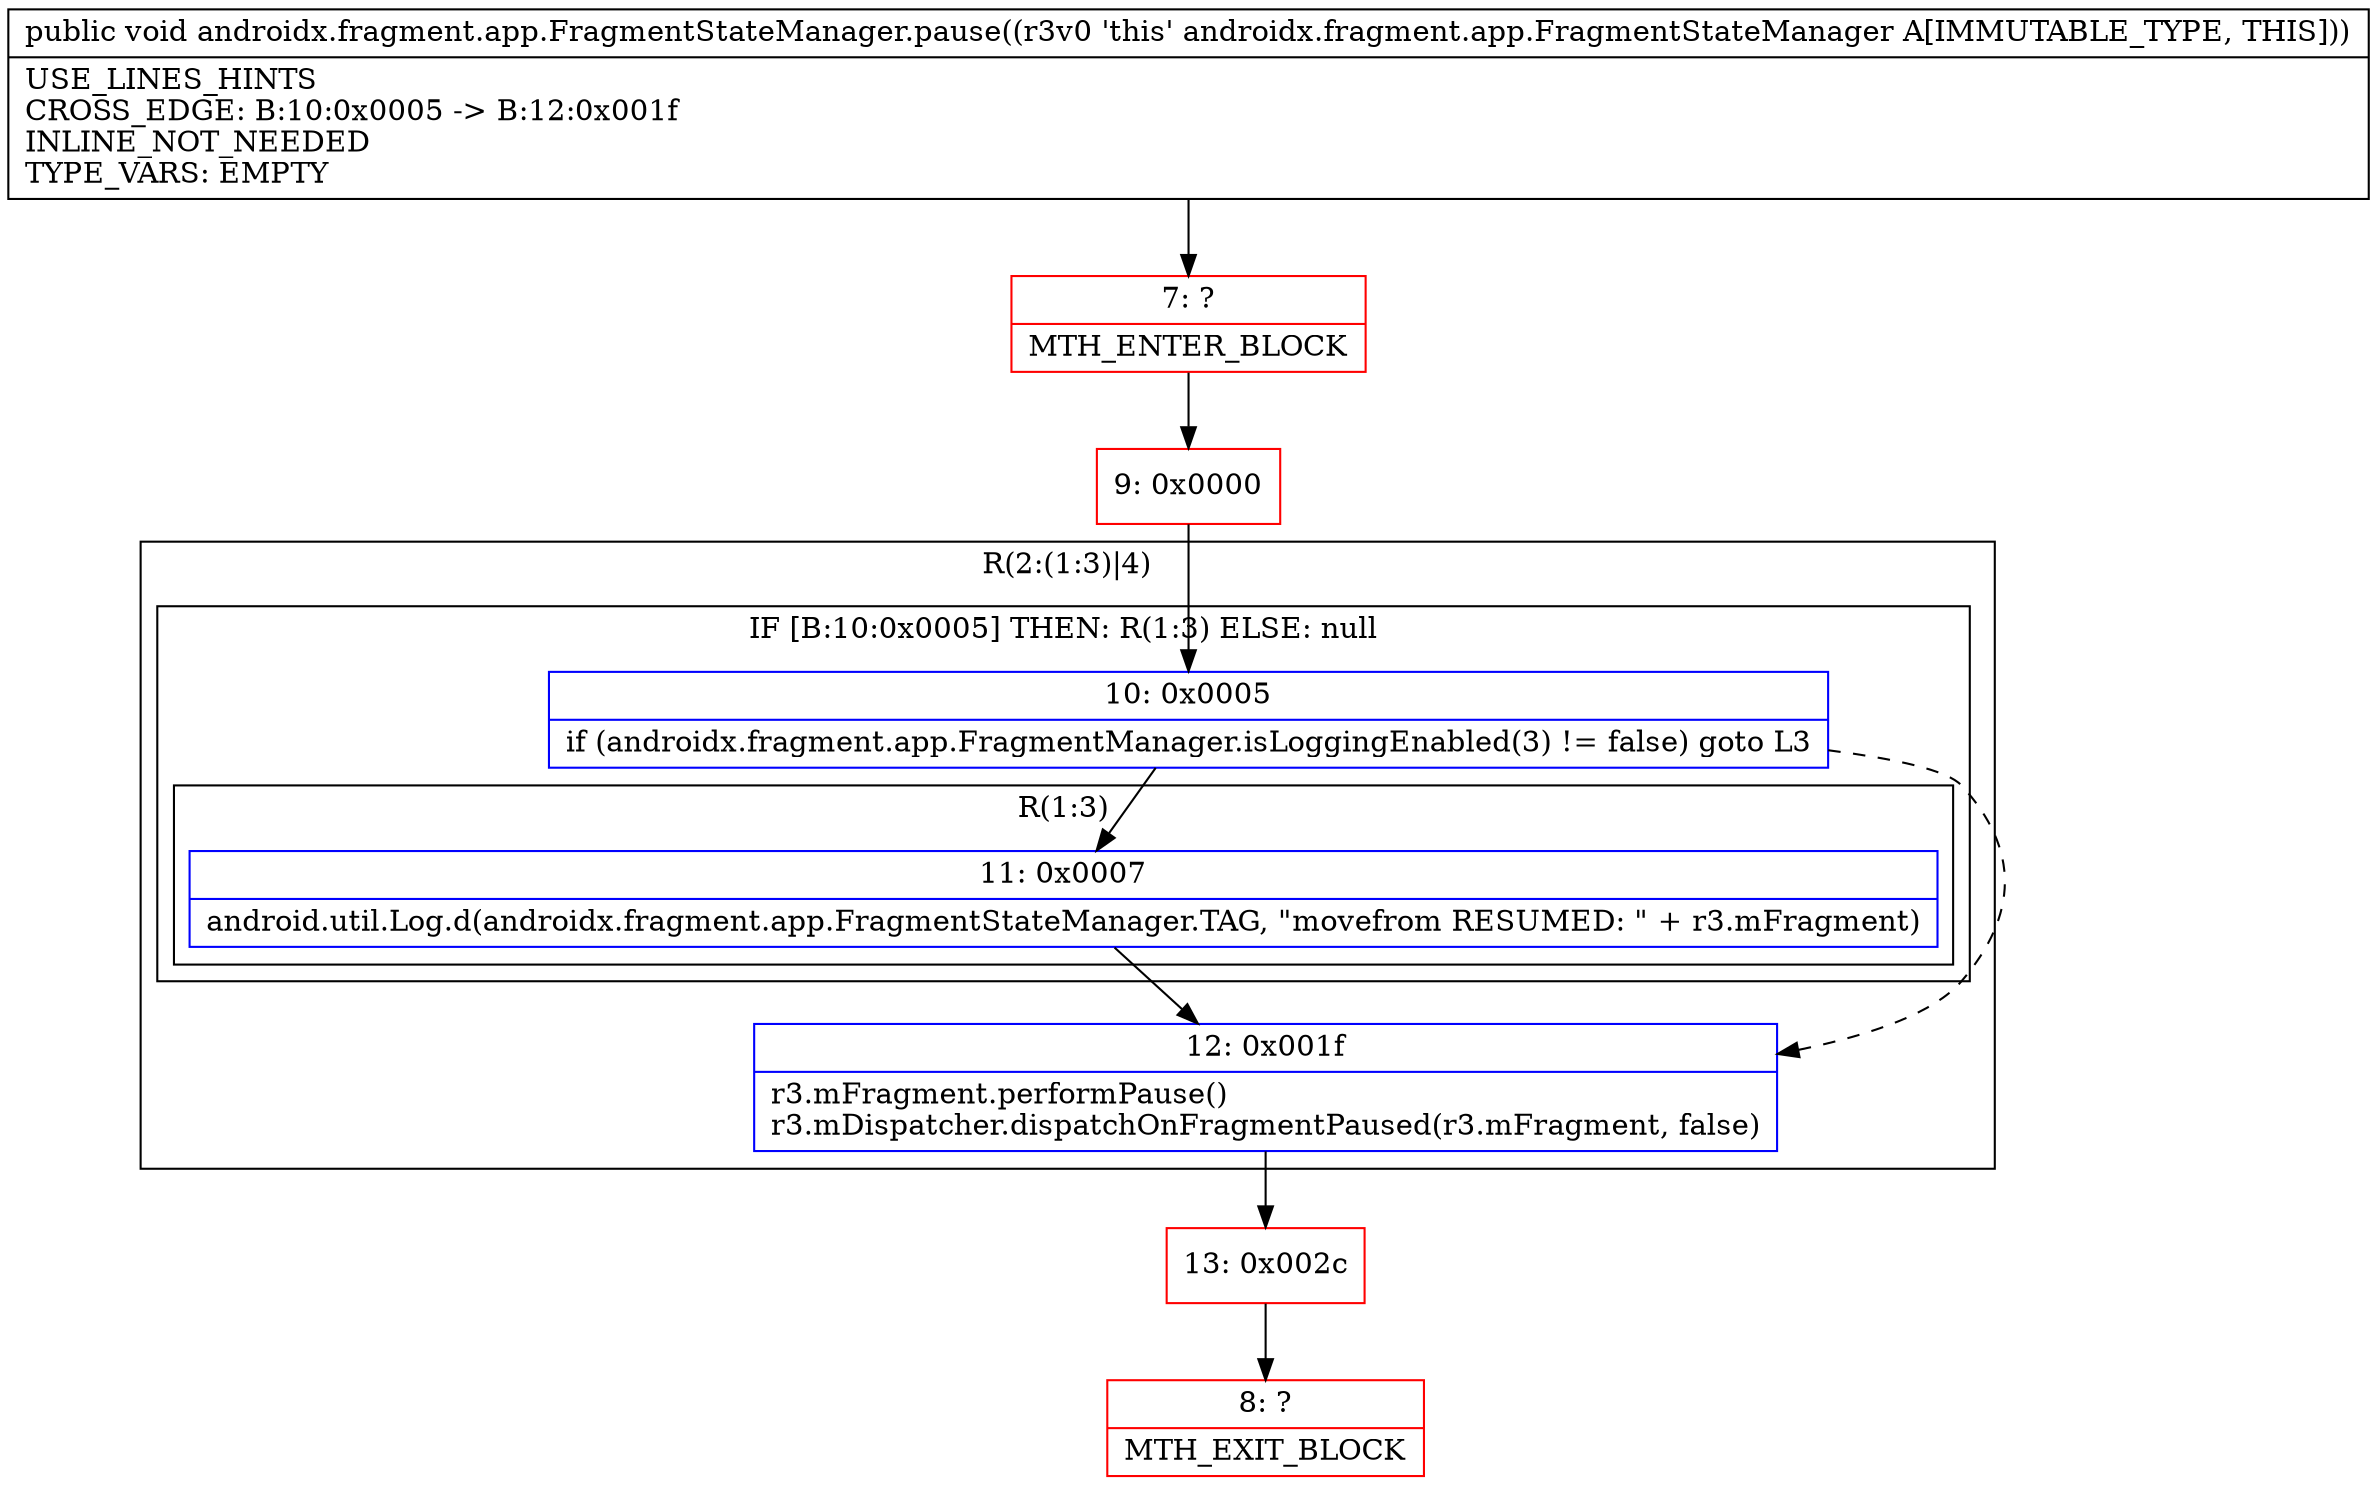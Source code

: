 digraph "CFG forandroidx.fragment.app.FragmentStateManager.pause()V" {
subgraph cluster_Region_1612190579 {
label = "R(2:(1:3)|4)";
node [shape=record,color=blue];
subgraph cluster_IfRegion_241835183 {
label = "IF [B:10:0x0005] THEN: R(1:3) ELSE: null";
node [shape=record,color=blue];
Node_10 [shape=record,label="{10\:\ 0x0005|if (androidx.fragment.app.FragmentManager.isLoggingEnabled(3) != false) goto L3\l}"];
subgraph cluster_Region_2085578789 {
label = "R(1:3)";
node [shape=record,color=blue];
Node_11 [shape=record,label="{11\:\ 0x0007|android.util.Log.d(androidx.fragment.app.FragmentStateManager.TAG, \"movefrom RESUMED: \" + r3.mFragment)\l}"];
}
}
Node_12 [shape=record,label="{12\:\ 0x001f|r3.mFragment.performPause()\lr3.mDispatcher.dispatchOnFragmentPaused(r3.mFragment, false)\l}"];
}
Node_7 [shape=record,color=red,label="{7\:\ ?|MTH_ENTER_BLOCK\l}"];
Node_9 [shape=record,color=red,label="{9\:\ 0x0000}"];
Node_13 [shape=record,color=red,label="{13\:\ 0x002c}"];
Node_8 [shape=record,color=red,label="{8\:\ ?|MTH_EXIT_BLOCK\l}"];
MethodNode[shape=record,label="{public void androidx.fragment.app.FragmentStateManager.pause((r3v0 'this' androidx.fragment.app.FragmentStateManager A[IMMUTABLE_TYPE, THIS]))  | USE_LINES_HINTS\lCROSS_EDGE: B:10:0x0005 \-\> B:12:0x001f\lINLINE_NOT_NEEDED\lTYPE_VARS: EMPTY\l}"];
MethodNode -> Node_7;Node_10 -> Node_11;
Node_10 -> Node_12[style=dashed];
Node_11 -> Node_12;
Node_12 -> Node_13;
Node_7 -> Node_9;
Node_9 -> Node_10;
Node_13 -> Node_8;
}

